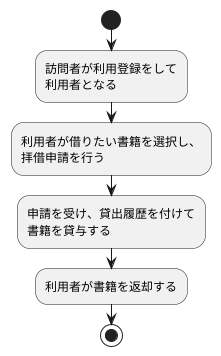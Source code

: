 @startuml

start
:訪問者が利用登録をして\n利用者となる;
:利用者が借りたい書籍を選択し、\n拝借申請を行う;
:申請を受け、貸出履歴を付けて\n書籍を貸与する;
:利用者が書籍を返却する;
stop

@enduml